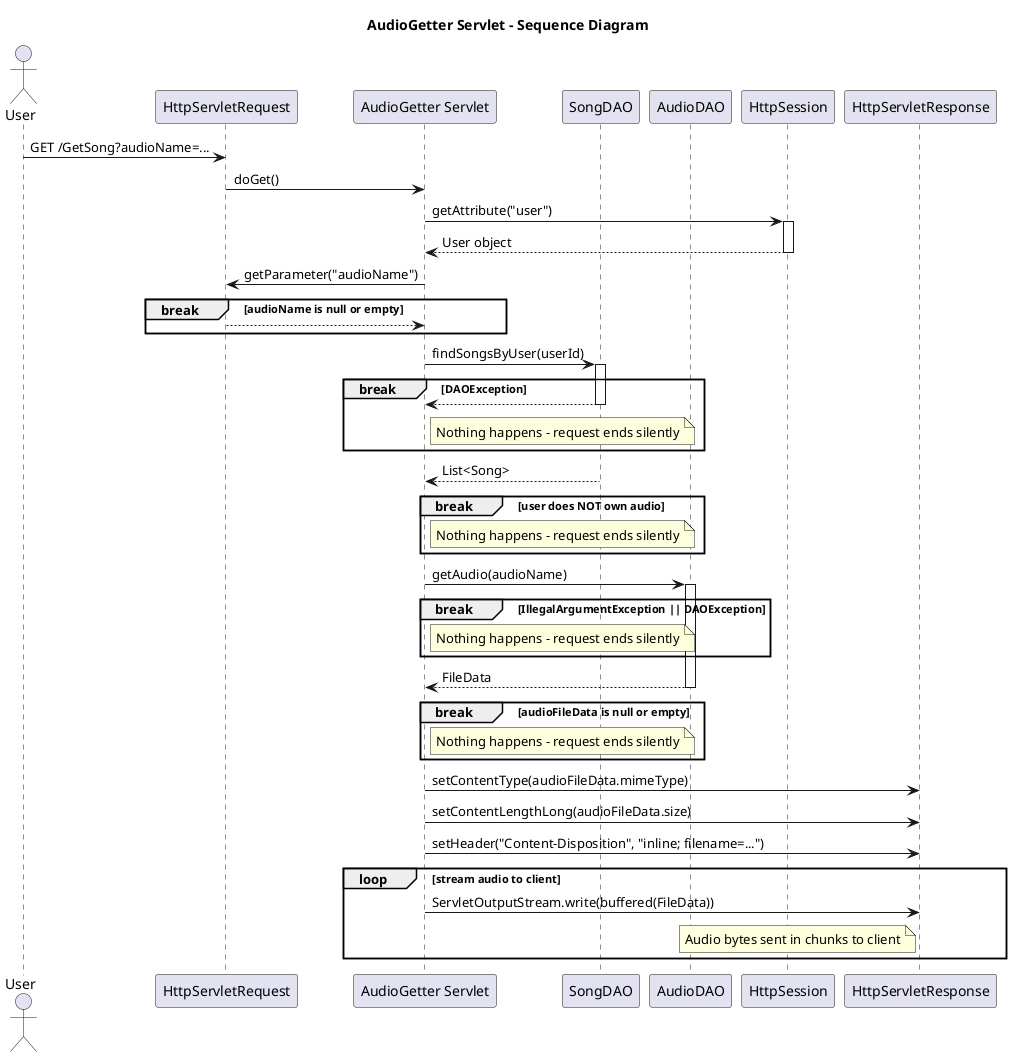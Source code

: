 @startuml
title AudioGetter Servlet - Sequence Diagram

actor User

participant "HttpServletRequest" as Request
participant "AudioGetter Servlet" as Servlet
participant "SongDAO" as SongDAO
participant "AudioDAO" as AudioDAO
participant "HttpSession" as Session
participant "HttpServletResponse" as Response



User -> Request : GET /GetSong?audioName=...

Request -> Servlet : doGet()
Servlet -> Session : getAttribute("user")
activate Session
Session --> Servlet : User object
deactivate Session
Servlet -> Request : getParameter("audioName")

break audioName is null or empty
    return
end

Servlet -> SongDAO : findSongsByUser(userId)
activate SongDAO

break DAOException
    return
    note right of Servlet: Nothing happens – request ends silently
end

SongDAO --> Servlet : List<Song>


break user does NOT own audio
    note right of Servlet: Nothing happens – request ends silently
end

Servlet -> AudioDAO : getAudio(audioName)
activate AudioDAO

break IllegalArgumentException || DAOException
    note right of Servlet: Nothing happens – request ends silently
end

AudioDAO --> Servlet : FileData
deactivate AudioDAO


break audioFileData is null or empty
    note right of Servlet: Nothing happens – request ends silently
end

Servlet -> Response : setContentType(audioFileData.mimeType)
Servlet -> Response : setContentLengthLong(audioFileData.size)
Servlet -> Response : setHeader("Content-Disposition", "inline; filename=...")

loop stream audio to client
    Servlet -> Response : ServletOutputStream.write(buffered(FileData))
    note left of Response
      Audio bytes sent in chunks to client
    end note
end

@enduml